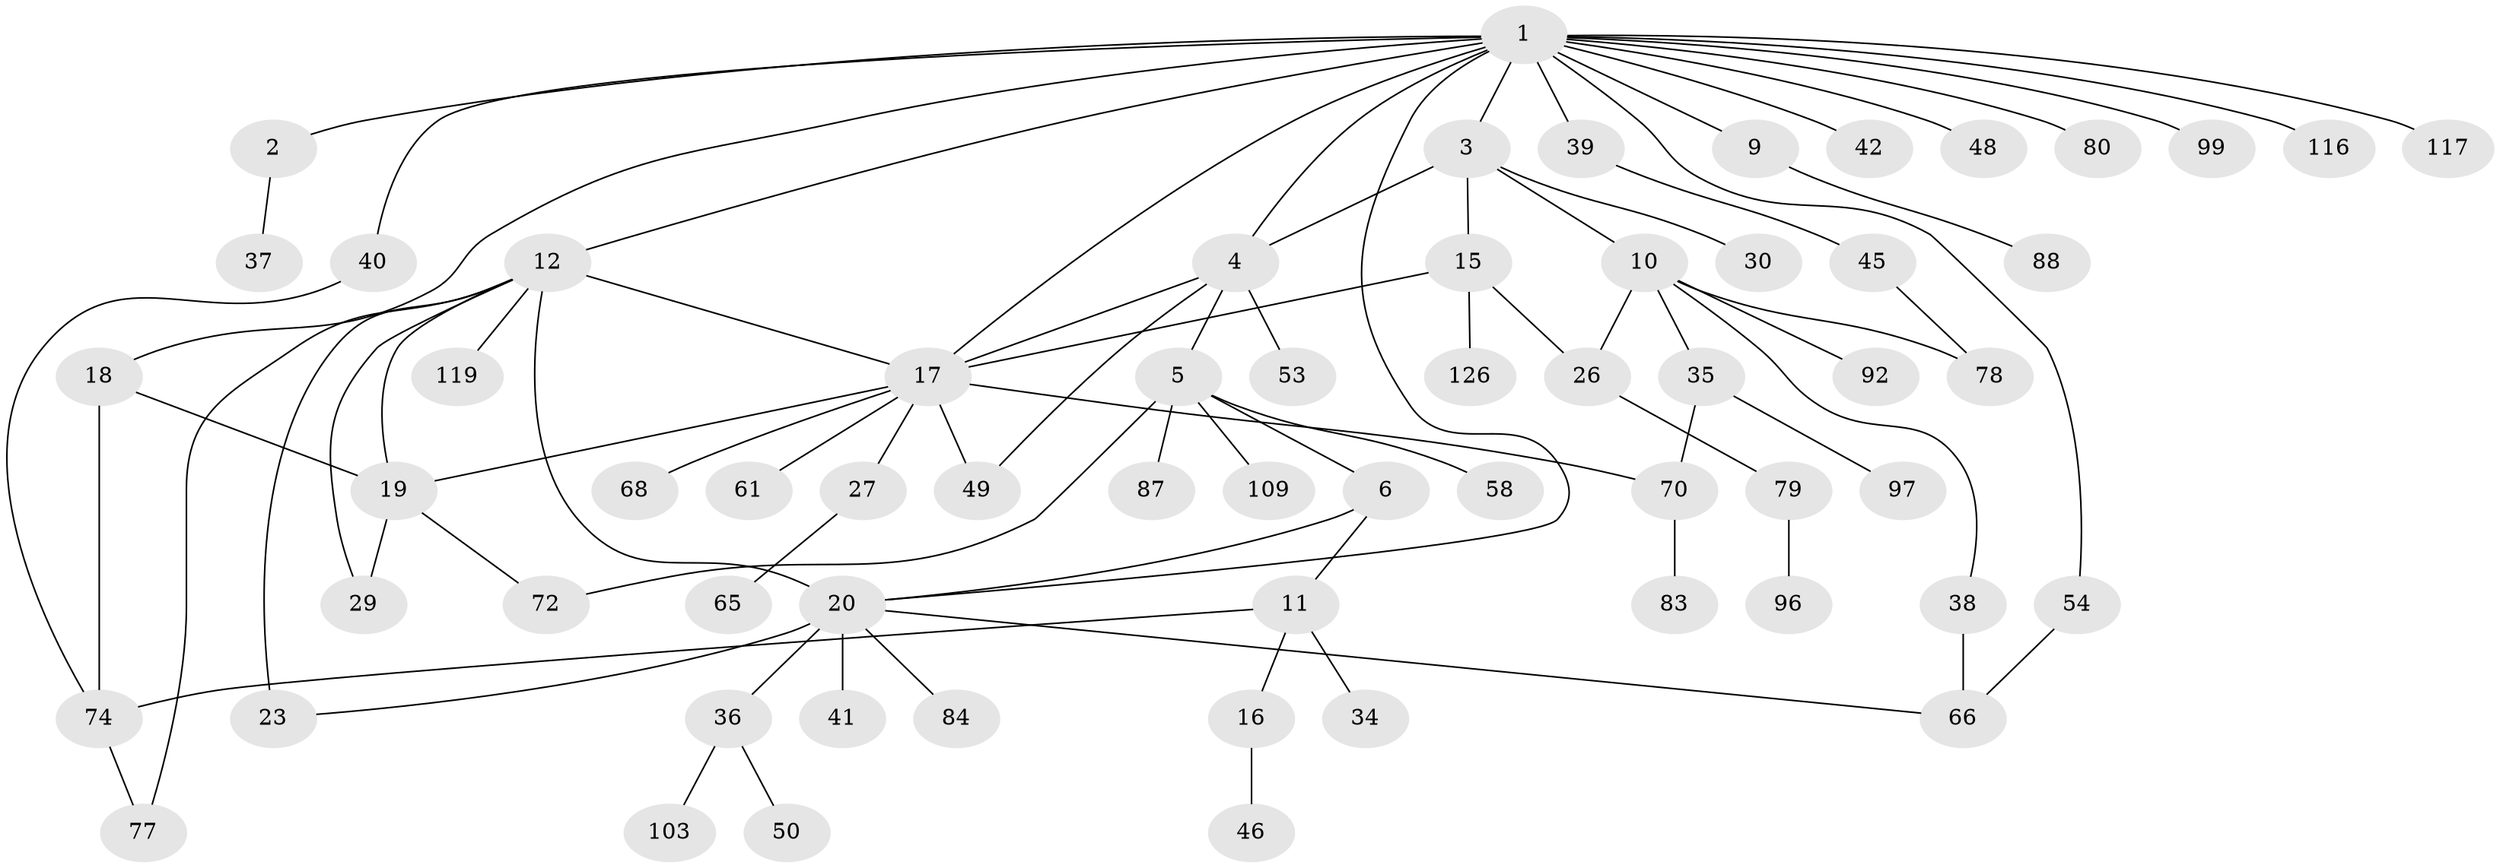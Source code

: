 // original degree distribution, {9: 0.007874015748031496, 2: 0.2992125984251969, 5: 0.05511811023622047, 6: 0.03937007874015748, 3: 0.18110236220472442, 7: 0.007874015748031496, 4: 0.05511811023622047, 1: 0.3464566929133858, 8: 0.007874015748031496}
// Generated by graph-tools (version 1.1) at 2025/13/03/09/25 04:13:27]
// undirected, 63 vertices, 82 edges
graph export_dot {
graph [start="1"]
  node [color=gray90,style=filled];
  1 [super="+7"];
  2;
  3;
  4;
  5;
  6;
  9 [super="+22+55"];
  10 [super="+14+25"];
  11;
  12 [super="+32"];
  15;
  16;
  17 [super="+28+64+44"];
  18;
  19 [super="+76"];
  20 [super="+73+24+124+21"];
  23 [super="+51+57"];
  26 [super="+47"];
  27;
  29 [super="+86"];
  30;
  34;
  35;
  36 [super="+127"];
  37;
  38;
  39;
  40 [super="+43"];
  41;
  42 [super="+63"];
  45;
  46 [super="+62"];
  48 [super="+59"];
  49;
  50;
  53 [super="+89"];
  54 [super="+121"];
  58;
  61;
  65;
  66 [super="+69+125"];
  68;
  70 [super="+81"];
  72;
  74 [super="+93"];
  77;
  78;
  79;
  80;
  83;
  84 [super="+85+115"];
  87;
  88;
  92;
  96;
  97;
  99;
  103;
  109;
  116;
  117;
  119;
  126;
  1 -- 2;
  1 -- 3;
  1 -- 12 [weight=2];
  1 -- 18;
  1 -- 54;
  1 -- 80;
  1 -- 99;
  1 -- 116;
  1 -- 4;
  1 -- 39;
  1 -- 40;
  1 -- 9;
  1 -- 42 [weight=2];
  1 -- 48;
  1 -- 17 [weight=2];
  1 -- 20;
  1 -- 117;
  2 -- 37;
  3 -- 4;
  3 -- 10;
  3 -- 15;
  3 -- 30;
  4 -- 5;
  4 -- 49;
  4 -- 53;
  4 -- 17;
  5 -- 6;
  5 -- 58;
  5 -- 87;
  5 -- 109;
  5 -- 72;
  6 -- 11;
  6 -- 20;
  9 -- 88;
  10 -- 26;
  10 -- 78;
  10 -- 35;
  10 -- 92;
  10 -- 38;
  11 -- 16;
  11 -- 34;
  11 -- 74;
  12 -- 23 [weight=2];
  12 -- 119;
  12 -- 17 [weight=2];
  12 -- 77;
  12 -- 19;
  12 -- 20 [weight=3];
  12 -- 29;
  15 -- 126;
  15 -- 26;
  15 -- 17;
  16 -- 46;
  17 -- 27;
  17 -- 49;
  17 -- 19;
  17 -- 68;
  17 -- 70;
  17 -- 61;
  18 -- 19;
  18 -- 74;
  19 -- 29;
  19 -- 72;
  20 -- 84;
  20 -- 36;
  20 -- 66;
  20 -- 23;
  20 -- 41;
  26 -- 79;
  27 -- 65;
  35 -- 70;
  35 -- 97;
  36 -- 50;
  36 -- 103;
  38 -- 66;
  39 -- 45;
  40 -- 74;
  45 -- 78;
  54 -- 66;
  70 -- 83;
  74 -- 77;
  79 -- 96;
}
